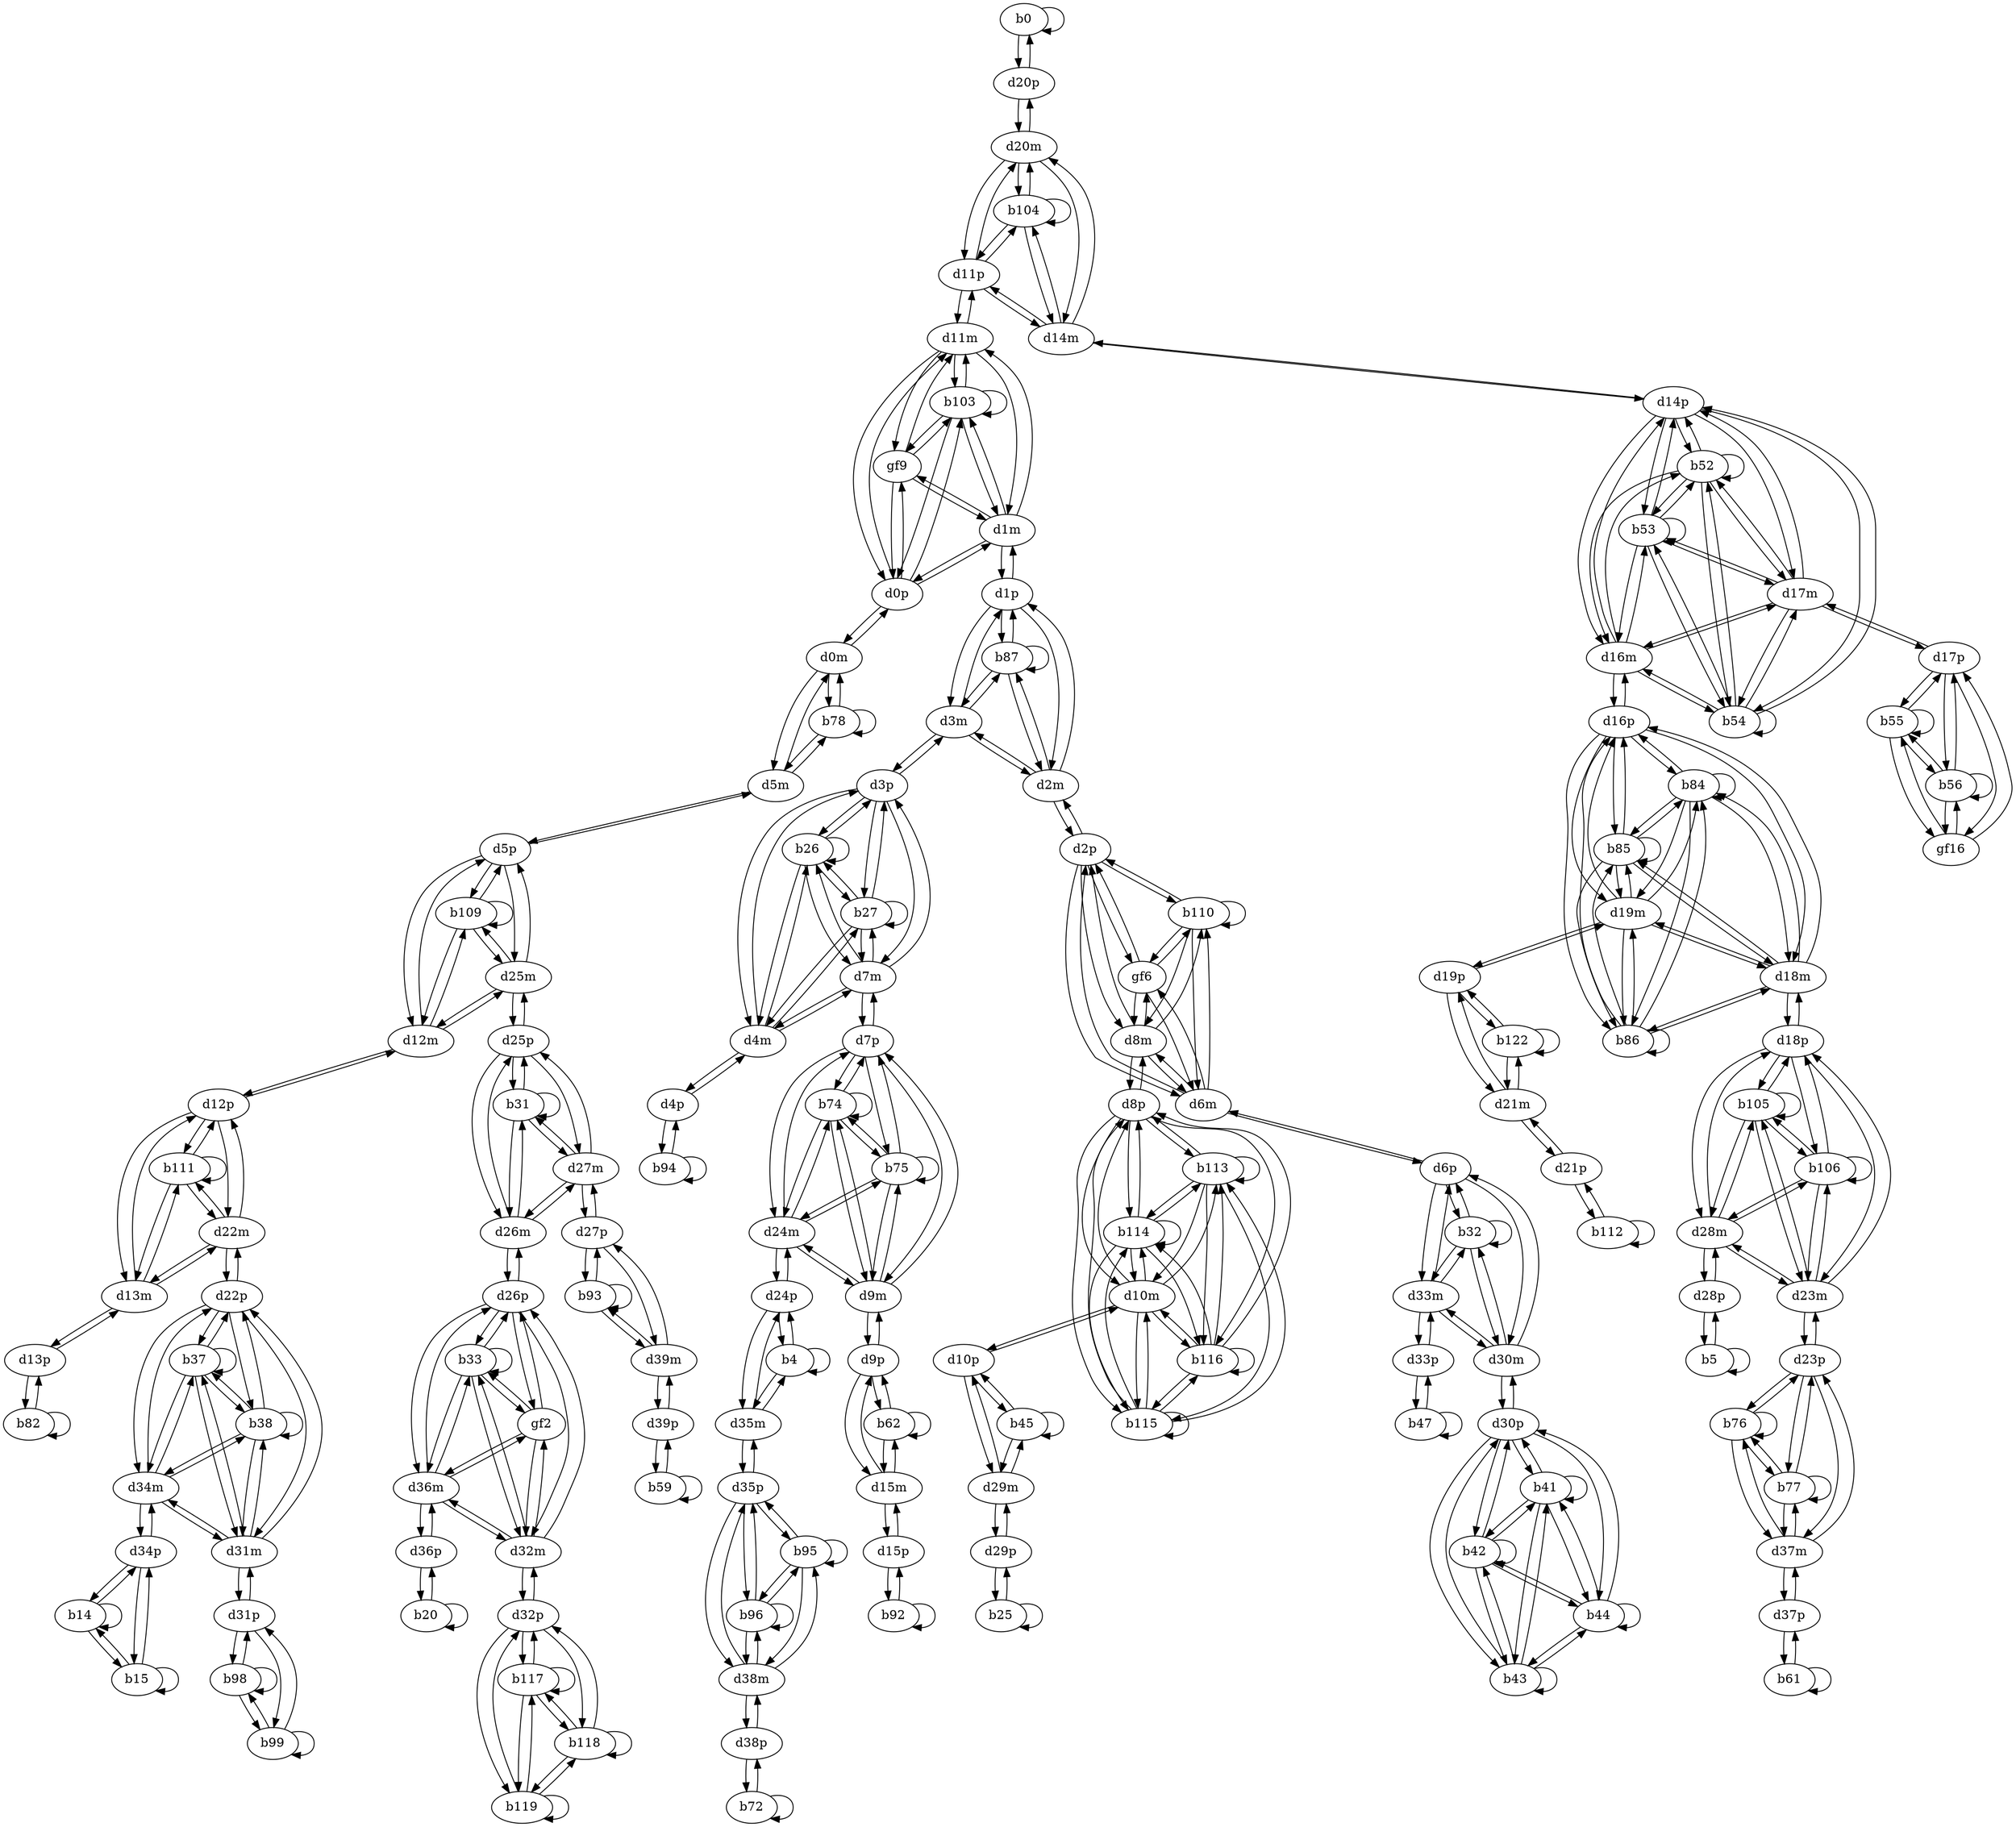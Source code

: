 digraph G {
  b0;
  b4;
  b5;
  b14;
  b15;
  b20;
  b25;
  b26;
  b27;
  b31;
  b32;
  b33;
  gf2;
  b37;
  b38;
  b41;
  b42;
  b43;
  b44;
  b45;
  b47;
  b52;
  b53;
  b54;
  b55;
  b56;
  gf16;
  b59;
  b61;
  b62;
  b72;
  b74;
  b75;
  b76;
  b77;
  b78;
  b82;
  b84;
  b85;
  b86;
  b87;
  b92;
  b93;
  b94;
  b95;
  b96;
  b98;
  b99;
  b103;
  gf9;
  b104;
  b105;
  b106;
  b109;
  b110;
  gf6;
  b111;
  b112;
  b113;
  b114;
  b115;
  b116;
  b117;
  b118;
  b119;
  b122;
  d0m;
  d0p;
  d1m;
  d1p;
  d2m;
  d2p;
  d3m;
  d3p;
  d4m;
  d4p;
  d5m;
  d5p;
  d6m;
  d6p;
  d7m;
  d7p;
  d8m;
  d8p;
  d9m;
  d9p;
  d10m;
  d10p;
  d11m;
  d11p;
  d12m;
  d12p;
  d13m;
  d13p;
  d14m;
  d14p;
  d15m;
  d15p;
  d16m;
  d16p;
  d17m;
  d17p;
  d18m;
  d18p;
  d19m;
  d19p;
  d20m;
  d20p;
  d21m;
  d21p;
  d22m;
  d22p;
  d23m;
  d23p;
  d24m;
  d24p;
  d25m;
  d25p;
  d26m;
  d26p;
  d27m;
  d27p;
  d28m;
  d28p;
  d29m;
  d29p;
  d30m;
  d30p;
  d31m;
  d31p;
  d32m;
  d32p;
  d33m;
  d33p;
  d34m;
  d34p;
  d35m;
  d35p;
  d36m;
  d36p;
  d37m;
  d37p;
  d38m;
  d38p;
  d39m;
  d39p;
  b0 -> b0;
  b4 -> b4;
  b5 -> b5;
  b14 -> b14;
  b14 -> b15;
  b15 -> b14;
  b15 -> b15;
  b20 -> b20;
  b25 -> b25;
  b26 -> b26;
  b26 -> b27;
  b27 -> b26;
  b27 -> b27;
  b31 -> b31;
  b32 -> b32;
  b33 -> b33;
  b33 -> gf2;
  gf2 -> b33;
  b37 -> b37;
  b37 -> b38;
  b38 -> b37;
  b38 -> b38;
  b41 -> b41;
  b41 -> b42;
  b41 -> b43;
  b41 -> b44;
  b42 -> b41;
  b42 -> b42;
  b42 -> b43;
  b42 -> b44;
  b43 -> b41;
  b43 -> b42;
  b43 -> b43;
  b43 -> b44;
  b44 -> b41;
  b44 -> b42;
  b44 -> b43;
  b44 -> b44;
  b45 -> b45;
  b47 -> b47;
  b52 -> b52;
  b52 -> b53;
  b52 -> b54;
  b53 -> b52;
  b53 -> b53;
  b53 -> b54;
  b54 -> b52;
  b54 -> b53;
  b54 -> b54;
  b55 -> b55;
  b55 -> b56;
  b55 -> gf16;
  b56 -> b55;
  b56 -> b56;
  b56 -> gf16;
  gf16 -> b55;
  gf16 -> b56;
  b59 -> b59;
  b61 -> b61;
  b62 -> b62;
  b72 -> b72;
  b74 -> b74;
  b74 -> b75;
  b75 -> b74;
  b75 -> b75;
  b76 -> b76;
  b76 -> b77;
  b77 -> b76;
  b77 -> b77;
  b78 -> b78;
  b82 -> b82;
  b84 -> b84;
  b84 -> b85;
  b84 -> b86;
  b85 -> b84;
  b85 -> b85;
  b85 -> b86;
  b86 -> b84;
  b86 -> b85;
  b86 -> b86;
  b87 -> b87;
  b92 -> b92;
  b93 -> b93;
  b94 -> b94;
  b95 -> b95;
  b95 -> b96;
  b96 -> b95;
  b96 -> b96;
  b98 -> b98;
  b98 -> b99;
  b99 -> b98;
  b99 -> b99;
  b103 -> b103;
  b103 -> gf9;
  gf9 -> b103;
  b104 -> b104;
  b105 -> b105;
  b105 -> b106;
  b106 -> b105;
  b106 -> b106;
  b109 -> b109;
  b110 -> b110;
  b110 -> gf6;
  gf6 -> b110;
  b111 -> b111;
  b112 -> b112;
  b113 -> b113;
  b113 -> b114;
  b113 -> b115;
  b113 -> b116;
  b114 -> b113;
  b114 -> b114;
  b114 -> b115;
  b114 -> b116;
  b115 -> b113;
  b115 -> b114;
  b115 -> b115;
  b115 -> b116;
  b116 -> b113;
  b116 -> b114;
  b116 -> b115;
  b116 -> b116;
  b117 -> b117;
  b117 -> b118;
  b117 -> b119;
  b118 -> b117;
  b118 -> b118;
  b118 -> b119;
  b119 -> b117;
  b119 -> b118;
  b119 -> b119;
  b122 -> b122;
  d0m -> d0p;
  d0p -> d0m;
  b78 -> d0m;
  d0m -> b78;
  b103 -> d0p;
  d0p -> b103;
  gf9 -> d0p;
  d0p -> gf9;
  d1m -> d1p;
  d1p -> d1m;
  b103 -> d1m;
  d1m -> b103;
  gf9 -> d1m;
  d1m -> gf9;
  b87 -> d1p;
  d1p -> b87;
  d2m -> d2p;
  d2p -> d2m;
  b87 -> d2m;
  d2m -> b87;
  b110 -> d2p;
  d2p -> b110;
  gf6 -> d2p;
  d2p -> gf6;
  d3m -> d3p;
  d3p -> d3m;
  b87 -> d3m;
  d3m -> b87;
  b26 -> d3p;
  d3p -> b26;
  b27 -> d3p;
  d3p -> b27;
  d4m -> d4p;
  d4p -> d4m;
  b26 -> d4m;
  d4m -> b26;
  b27 -> d4m;
  d4m -> b27;
  b94 -> d4p;
  d4p -> b94;
  d5m -> d5p;
  d5p -> d5m;
  b78 -> d5m;
  d5m -> b78;
  b109 -> d5p;
  d5p -> b109;
  d6m -> d6p;
  d6p -> d6m;
  b110 -> d6m;
  d6m -> b110;
  gf6 -> d6m;
  d6m -> gf6;
  b32 -> d6p;
  d6p -> b32;
  d7m -> d7p;
  d7p -> d7m;
  b26 -> d7m;
  d7m -> b26;
  b27 -> d7m;
  d7m -> b27;
  b74 -> d7p;
  d7p -> b74;
  b75 -> d7p;
  d7p -> b75;
  d8m -> d8p;
  d8p -> d8m;
  b110 -> d8m;
  d8m -> b110;
  gf6 -> d8m;
  d8m -> gf6;
  b113 -> d8p;
  d8p -> b113;
  b114 -> d8p;
  d8p -> b114;
  b115 -> d8p;
  d8p -> b115;
  b116 -> d8p;
  d8p -> b116;
  d9m -> d9p;
  d9p -> d9m;
  b74 -> d9m;
  d9m -> b74;
  b75 -> d9m;
  d9m -> b75;
  b62 -> d9p;
  d9p -> b62;
  d10m -> d10p;
  d10p -> d10m;
  b113 -> d10m;
  d10m -> b113;
  b114 -> d10m;
  d10m -> b114;
  b115 -> d10m;
  d10m -> b115;
  b116 -> d10m;
  d10m -> b116;
  b45 -> d10p;
  d10p -> b45;
  d11m -> d11p;
  d11p -> d11m;
  b103 -> d11m;
  d11m -> b103;
  gf9 -> d11m;
  d11m -> gf9;
  b104 -> d11p;
  d11p -> b104;
  d12m -> d12p;
  d12p -> d12m;
  b109 -> d12m;
  d12m -> b109;
  b111 -> d12p;
  d12p -> b111;
  d13m -> d13p;
  d13p -> d13m;
  b111 -> d13m;
  d13m -> b111;
  b82 -> d13p;
  d13p -> b82;
  d14m -> d14p;
  d14p -> d14m;
  b104 -> d14m;
  d14m -> b104;
  b52 -> d14p;
  d14p -> b52;
  b53 -> d14p;
  d14p -> b53;
  b54 -> d14p;
  d14p -> b54;
  d15m -> d15p;
  d15p -> d15m;
  b62 -> d15m;
  d15m -> b62;
  b92 -> d15p;
  d15p -> b92;
  d16m -> d16p;
  d16p -> d16m;
  b52 -> d16m;
  d16m -> b52;
  b53 -> d16m;
  d16m -> b53;
  b54 -> d16m;
  d16m -> b54;
  b84 -> d16p;
  d16p -> b84;
  b85 -> d16p;
  d16p -> b85;
  b86 -> d16p;
  d16p -> b86;
  d17m -> d17p;
  d17p -> d17m;
  b52 -> d17m;
  d17m -> b52;
  b53 -> d17m;
  d17m -> b53;
  b54 -> d17m;
  d17m -> b54;
  b55 -> d17p;
  d17p -> b55;
  b56 -> d17p;
  d17p -> b56;
  gf16 -> d17p;
  d17p -> gf16;
  d18m -> d18p;
  d18p -> d18m;
  b84 -> d18m;
  d18m -> b84;
  b85 -> d18m;
  d18m -> b85;
  b86 -> d18m;
  d18m -> b86;
  b105 -> d18p;
  d18p -> b105;
  b106 -> d18p;
  d18p -> b106;
  d19m -> d19p;
  d19p -> d19m;
  b84 -> d19m;
  d19m -> b84;
  b85 -> d19m;
  d19m -> b85;
  b86 -> d19m;
  d19m -> b86;
  b122 -> d19p;
  d19p -> b122;
  d20m -> d20p;
  d20p -> d20m;
  b104 -> d20m;
  d20m -> b104;
  b0 -> d20p;
  d20p -> b0;
  d21m -> d21p;
  d21p -> d21m;
  b122 -> d21m;
  d21m -> b122;
  b112 -> d21p;
  d21p -> b112;
  d22m -> d22p;
  d22p -> d22m;
  b111 -> d22m;
  d22m -> b111;
  b37 -> d22p;
  d22p -> b37;
  b38 -> d22p;
  d22p -> b38;
  d23m -> d23p;
  d23p -> d23m;
  b105 -> d23m;
  d23m -> b105;
  b106 -> d23m;
  d23m -> b106;
  b76 -> d23p;
  d23p -> b76;
  b77 -> d23p;
  d23p -> b77;
  d24m -> d24p;
  d24p -> d24m;
  b74 -> d24m;
  d24m -> b74;
  b75 -> d24m;
  d24m -> b75;
  b4 -> d24p;
  d24p -> b4;
  d25m -> d25p;
  d25p -> d25m;
  b109 -> d25m;
  d25m -> b109;
  b31 -> d25p;
  d25p -> b31;
  d26m -> d26p;
  d26p -> d26m;
  b31 -> d26m;
  d26m -> b31;
  b33 -> d26p;
  d26p -> b33;
  gf2 -> d26p;
  d26p -> gf2;
  d27m -> d27p;
  d27p -> d27m;
  b31 -> d27m;
  d27m -> b31;
  b93 -> d27p;
  d27p -> b93;
  d28m -> d28p;
  d28p -> d28m;
  b105 -> d28m;
  d28m -> b105;
  b106 -> d28m;
  d28m -> b106;
  b5 -> d28p;
  d28p -> b5;
  d29m -> d29p;
  d29p -> d29m;
  b45 -> d29m;
  d29m -> b45;
  b25 -> d29p;
  d29p -> b25;
  d30m -> d30p;
  d30p -> d30m;
  b32 -> d30m;
  d30m -> b32;
  b41 -> d30p;
  d30p -> b41;
  b42 -> d30p;
  d30p -> b42;
  b43 -> d30p;
  d30p -> b43;
  b44 -> d30p;
  d30p -> b44;
  d31m -> d31p;
  d31p -> d31m;
  b37 -> d31m;
  d31m -> b37;
  b38 -> d31m;
  d31m -> b38;
  b98 -> d31p;
  d31p -> b98;
  b99 -> d31p;
  d31p -> b99;
  d32m -> d32p;
  d32p -> d32m;
  b33 -> d32m;
  d32m -> b33;
  gf2 -> d32m;
  d32m -> gf2;
  b117 -> d32p;
  d32p -> b117;
  b118 -> d32p;
  d32p -> b118;
  b119 -> d32p;
  d32p -> b119;
  d33m -> d33p;
  d33p -> d33m;
  b32 -> d33m;
  d33m -> b32;
  b47 -> d33p;
  d33p -> b47;
  d34m -> d34p;
  d34p -> d34m;
  b37 -> d34m;
  d34m -> b37;
  b38 -> d34m;
  d34m -> b38;
  b14 -> d34p;
  d34p -> b14;
  b15 -> d34p;
  d34p -> b15;
  d35m -> d35p;
  d35p -> d35m;
  b4 -> d35m;
  d35m -> b4;
  b95 -> d35p;
  d35p -> b95;
  b96 -> d35p;
  d35p -> b96;
  d36m -> d36p;
  d36p -> d36m;
  b33 -> d36m;
  d36m -> b33;
  gf2 -> d36m;
  d36m -> gf2;
  b20 -> d36p;
  d36p -> b20;
  d37m -> d37p;
  d37p -> d37m;
  b76 -> d37m;
  d37m -> b76;
  b77 -> d37m;
  d37m -> b77;
  b61 -> d37p;
  d37p -> b61;
  d38m -> d38p;
  d38p -> d38m;
  b95 -> d38m;
  d38m -> b95;
  b96 -> d38m;
  d38m -> b96;
  b72 -> d38p;
  d38p -> b72;
  d39m -> d39p;
  d39p -> d39m;
  b93 -> d39m;
  d39m -> b93;
  b59 -> d39p;
  d39p -> b59;
  d24p -> d35m;
  d35m -> d24p;
  d3p -> d4m;
  d3p -> d7m;
  d4m -> d3p;
  d4m -> d7m;
  d7m -> d3p;
  d7m -> d4m;
  d25p -> d26m;
  d25p -> d27m;
  d26m -> d25p;
  d26m -> d27m;
  d27m -> d25p;
  d27m -> d26m;
  d6p -> d30m;
  d6p -> d33m;
  d30m -> d6p;
  d30m -> d33m;
  d33m -> d6p;
  d33m -> d30m;
  d26p -> d32m;
  d26p -> d36m;
  d32m -> d26p;
  d32m -> d36m;
  d36m -> d26p;
  d36m -> d32m;
  d22p -> d31m;
  d22p -> d34m;
  d31m -> d22p;
  d31m -> d34m;
  d34m -> d22p;
  d34m -> d31m;
  d10p -> d29m;
  d29m -> d10p;
  d14p -> d16m;
  d14p -> d17m;
  d16m -> d14p;
  d16m -> d17m;
  d17m -> d14p;
  d17m -> d16m;
  d9p -> d15m;
  d15m -> d9p;
  d7p -> d9m;
  d7p -> d24m;
  d9m -> d7p;
  d9m -> d24m;
  d24m -> d7p;
  d24m -> d9m;
  d23p -> d37m;
  d37m -> d23p;
  d0m -> d5m;
  d5m -> d0m;
  d16p -> d18m;
  d16p -> d19m;
  d18m -> d16p;
  d18m -> d19m;
  d19m -> d16p;
  d19m -> d18m;
  d1p -> d2m;
  d1p -> d3m;
  d2m -> d1p;
  d2m -> d3m;
  d3m -> d1p;
  d3m -> d2m;
  d27p -> d39m;
  d39m -> d27p;
  d35p -> d38m;
  d38m -> d35p;
  d0p -> d1m;
  d0p -> d11m;
  d1m -> d0p;
  d1m -> d11m;
  d11m -> d0p;
  d11m -> d1m;
  d11p -> d14m;
  d11p -> d20m;
  d14m -> d11p;
  d14m -> d20m;
  d20m -> d11p;
  d20m -> d14m;
  d18p -> d23m;
  d18p -> d28m;
  d23m -> d18p;
  d23m -> d28m;
  d28m -> d18p;
  d28m -> d23m;
  d5p -> d12m;
  d5p -> d25m;
  d12m -> d5p;
  d12m -> d25m;
  d25m -> d5p;
  d25m -> d12m;
  d2p -> d6m;
  d2p -> d8m;
  d6m -> d2p;
  d6m -> d8m;
  d8m -> d2p;
  d8m -> d6m;
  d12p -> d13m;
  d12p -> d22m;
  d13m -> d12p;
  d13m -> d22m;
  d22m -> d12p;
  d22m -> d13m;
  d8p -> d10m;
  d10m -> d8p;
  d19p -> d21m;
  d21m -> d19p;
}
